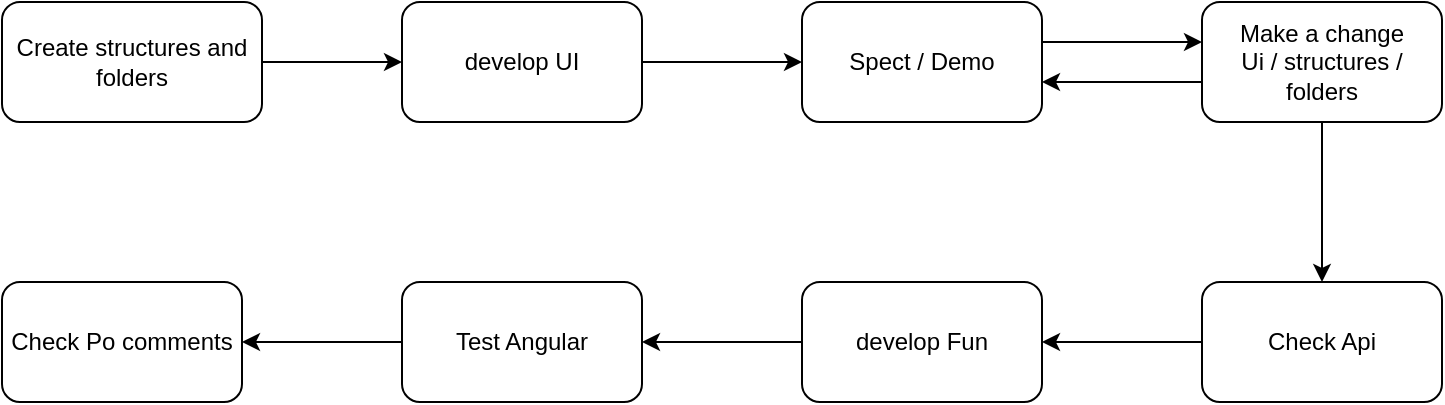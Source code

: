 <mxfile version="14.0.4" type="github">
  <diagram id="YzKvw9CzYnN68X_uu2TB" name="Page-1">
    <mxGraphModel dx="1038" dy="556" grid="1" gridSize="10" guides="1" tooltips="1" connect="1" arrows="1" fold="1" page="1" pageScale="1" pageWidth="827" pageHeight="1169" math="0" shadow="0">
      <root>
        <mxCell id="0" />
        <mxCell id="1" parent="0" />
        <mxCell id="k_Furrw-70Y6pS7132DX-3" style="edgeStyle=orthogonalEdgeStyle;rounded=0;orthogonalLoop=1;jettySize=auto;html=1;" edge="1" parent="1" source="k_Furrw-70Y6pS7132DX-1" target="k_Furrw-70Y6pS7132DX-4">
          <mxGeometry relative="1" as="geometry">
            <mxPoint x="370" y="100" as="targetPoint" />
          </mxGeometry>
        </mxCell>
        <mxCell id="k_Furrw-70Y6pS7132DX-1" value="Create structures and folders" style="rounded=1;whiteSpace=wrap;html=1;" vertex="1" parent="1">
          <mxGeometry x="120" y="70" width="130" height="60" as="geometry" />
        </mxCell>
        <mxCell id="k_Furrw-70Y6pS7132DX-7" value="" style="edgeStyle=orthogonalEdgeStyle;rounded=0;orthogonalLoop=1;jettySize=auto;html=1;" edge="1" parent="1" source="k_Furrw-70Y6pS7132DX-4" target="k_Furrw-70Y6pS7132DX-5">
          <mxGeometry relative="1" as="geometry" />
        </mxCell>
        <mxCell id="k_Furrw-70Y6pS7132DX-4" value="develop UI" style="rounded=1;whiteSpace=wrap;html=1;" vertex="1" parent="1">
          <mxGeometry x="320" y="70" width="120" height="60" as="geometry" />
        </mxCell>
        <mxCell id="k_Furrw-70Y6pS7132DX-10" value="" style="edgeStyle=orthogonalEdgeStyle;rounded=0;orthogonalLoop=1;jettySize=auto;html=1;" edge="1" parent="1" source="k_Furrw-70Y6pS7132DX-5" target="k_Furrw-70Y6pS7132DX-9">
          <mxGeometry relative="1" as="geometry">
            <Array as="points">
              <mxPoint x="690" y="90" />
              <mxPoint x="690" y="90" />
            </Array>
          </mxGeometry>
        </mxCell>
        <mxCell id="k_Furrw-70Y6pS7132DX-5" value="Spect / Demo" style="rounded=1;whiteSpace=wrap;html=1;" vertex="1" parent="1">
          <mxGeometry x="520" y="70" width="120" height="60" as="geometry" />
        </mxCell>
        <mxCell id="k_Furrw-70Y6pS7132DX-15" value="" style="edgeStyle=orthogonalEdgeStyle;rounded=0;orthogonalLoop=1;jettySize=auto;html=1;" edge="1" parent="1" source="k_Furrw-70Y6pS7132DX-9" target="k_Furrw-70Y6pS7132DX-14">
          <mxGeometry relative="1" as="geometry" />
        </mxCell>
        <mxCell id="k_Furrw-70Y6pS7132DX-9" value="Make a change&lt;br&gt;Ui / structures&amp;nbsp;/ folders" style="whiteSpace=wrap;html=1;rounded=1;" vertex="1" parent="1">
          <mxGeometry x="720" y="70" width="120" height="60" as="geometry" />
        </mxCell>
        <mxCell id="k_Furrw-70Y6pS7132DX-12" value="" style="endArrow=classic;html=1;" edge="1" parent="1">
          <mxGeometry width="50" height="50" relative="1" as="geometry">
            <mxPoint x="720" y="110" as="sourcePoint" />
            <mxPoint x="640" y="110" as="targetPoint" />
          </mxGeometry>
        </mxCell>
        <mxCell id="k_Furrw-70Y6pS7132DX-17" value="" style="edgeStyle=orthogonalEdgeStyle;rounded=0;orthogonalLoop=1;jettySize=auto;html=1;" edge="1" parent="1" source="k_Furrw-70Y6pS7132DX-14" target="k_Furrw-70Y6pS7132DX-16">
          <mxGeometry relative="1" as="geometry" />
        </mxCell>
        <mxCell id="k_Furrw-70Y6pS7132DX-14" value="Check Api" style="whiteSpace=wrap;html=1;rounded=1;" vertex="1" parent="1">
          <mxGeometry x="720" y="210" width="120" height="60" as="geometry" />
        </mxCell>
        <mxCell id="k_Furrw-70Y6pS7132DX-19" value="" style="edgeStyle=orthogonalEdgeStyle;rounded=0;orthogonalLoop=1;jettySize=auto;html=1;" edge="1" parent="1" source="k_Furrw-70Y6pS7132DX-16" target="k_Furrw-70Y6pS7132DX-18">
          <mxGeometry relative="1" as="geometry" />
        </mxCell>
        <mxCell id="k_Furrw-70Y6pS7132DX-16" value="&lt;span&gt;develop Fun&lt;/span&gt;" style="whiteSpace=wrap;html=1;rounded=1;" vertex="1" parent="1">
          <mxGeometry x="520" y="210" width="120" height="60" as="geometry" />
        </mxCell>
        <mxCell id="k_Furrw-70Y6pS7132DX-21" value="" style="edgeStyle=orthogonalEdgeStyle;rounded=0;orthogonalLoop=1;jettySize=auto;html=1;" edge="1" parent="1" source="k_Furrw-70Y6pS7132DX-18" target="k_Furrw-70Y6pS7132DX-20">
          <mxGeometry relative="1" as="geometry" />
        </mxCell>
        <mxCell id="k_Furrw-70Y6pS7132DX-18" value="Test Angular" style="whiteSpace=wrap;html=1;rounded=1;" vertex="1" parent="1">
          <mxGeometry x="320" y="210" width="120" height="60" as="geometry" />
        </mxCell>
        <mxCell id="k_Furrw-70Y6pS7132DX-20" value="Check Po comments" style="whiteSpace=wrap;html=1;rounded=1;" vertex="1" parent="1">
          <mxGeometry x="120" y="210" width="120" height="60" as="geometry" />
        </mxCell>
      </root>
    </mxGraphModel>
  </diagram>
</mxfile>
